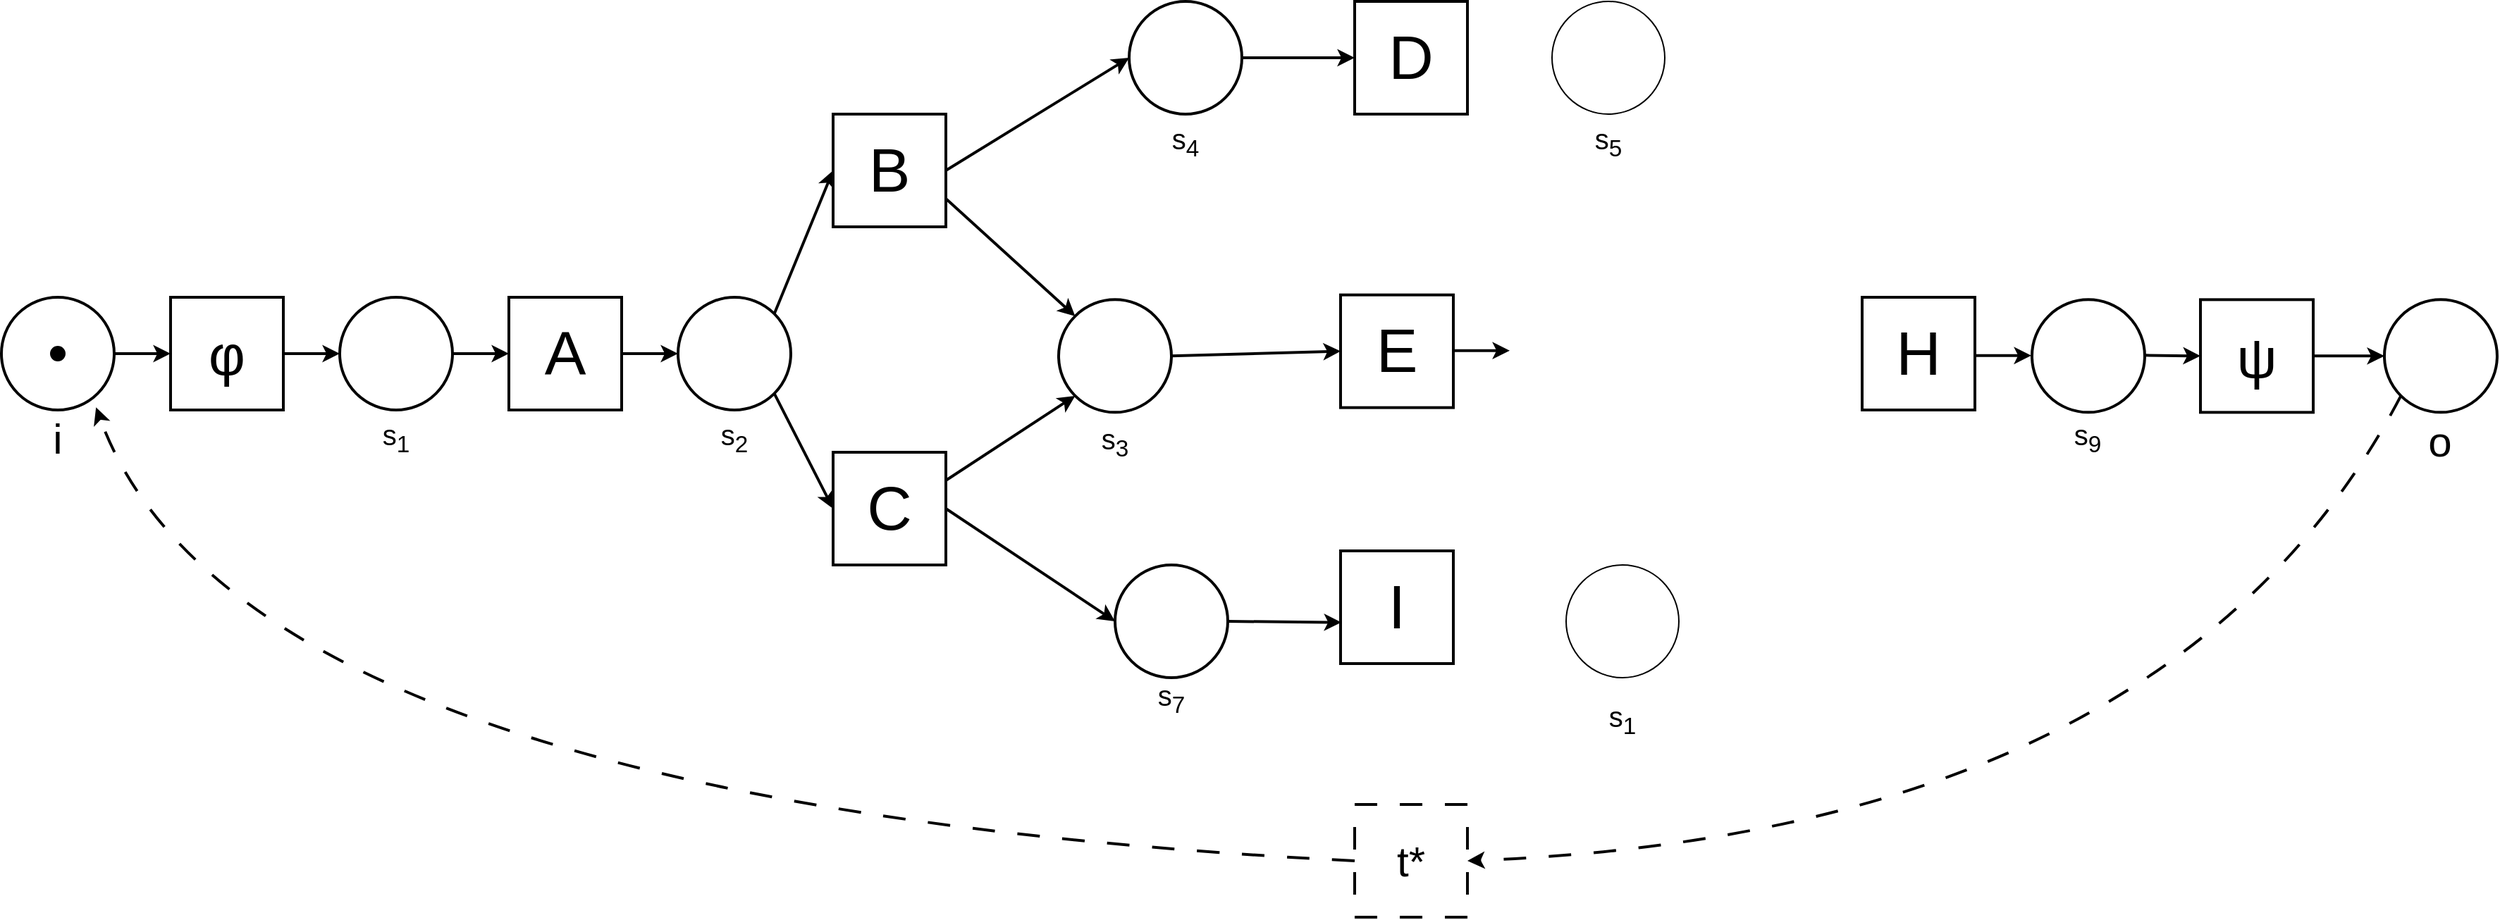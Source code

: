 <mxfile version="24.0.7" type="github">
  <diagram name="Seite-1" id="1NNdOXro35Tv1AhK0h71">
    <mxGraphModel dx="2049" dy="1876" grid="1" gridSize="10" guides="1" tooltips="1" connect="1" arrows="1" fold="1" page="1" pageScale="1" pageWidth="1169" pageHeight="827" math="0" shadow="0">
      <root>
        <mxCell id="0" />
        <mxCell id="1" parent="0" />
        <mxCell id="XnYZWJbcaLXLvjj-krjO-1" value="" style="ellipse;whiteSpace=wrap;html=1;aspect=fixed;strokeWidth=2;" vertex="1" parent="1">
          <mxGeometry x="90" y="210" width="80" height="80" as="geometry" />
        </mxCell>
        <mxCell id="XnYZWJbcaLXLvjj-krjO-2" value="" style="ellipse;whiteSpace=wrap;html=1;aspect=fixed;strokeWidth=2;" vertex="1" parent="1">
          <mxGeometry x="890" width="80" height="80" as="geometry" />
        </mxCell>
        <mxCell id="XnYZWJbcaLXLvjj-krjO-3" value="" style="ellipse;whiteSpace=wrap;html=1;aspect=fixed;strokeWidth=2;" vertex="1" parent="1">
          <mxGeometry x="330" y="210" width="80" height="80" as="geometry" />
        </mxCell>
        <mxCell id="XnYZWJbcaLXLvjj-krjO-5" value="" style="ellipse;whiteSpace=wrap;html=1;aspect=fixed;strokeWidth=2;" vertex="1" parent="1">
          <mxGeometry x="570" y="210" width="80" height="80" as="geometry" />
        </mxCell>
        <mxCell id="XnYZWJbcaLXLvjj-krjO-6" value="φ" style="rounded=0;whiteSpace=wrap;html=1;fontSize=40;strokeWidth=2;" vertex="1" parent="1">
          <mxGeometry x="210" y="210" width="80" height="80" as="geometry" />
        </mxCell>
        <mxCell id="XnYZWJbcaLXLvjj-krjO-7" value="A" style="rounded=0;whiteSpace=wrap;html=1;fontSize=44;strokeWidth=2;" vertex="1" parent="1">
          <mxGeometry x="450" y="210" width="80" height="80" as="geometry" />
        </mxCell>
        <mxCell id="XnYZWJbcaLXLvjj-krjO-8" value="B" style="rounded=0;whiteSpace=wrap;html=1;fontSize=44;strokeWidth=2;" vertex="1" parent="1">
          <mxGeometry x="680" y="80" width="80" height="80" as="geometry" />
        </mxCell>
        <mxCell id="XnYZWJbcaLXLvjj-krjO-9" value="E" style="rounded=0;whiteSpace=wrap;html=1;fontSize=44;strokeWidth=2;" vertex="1" parent="1">
          <mxGeometry x="1040" y="208.32" width="80" height="80" as="geometry" />
        </mxCell>
        <mxCell id="XnYZWJbcaLXLvjj-krjO-10" value="" style="endArrow=classic;html=1;rounded=0;curved=1;exitX=1;exitY=0.5;exitDx=0;exitDy=0;strokeWidth=2;" edge="1" parent="1" source="XnYZWJbcaLXLvjj-krjO-6">
          <mxGeometry width="50" height="50" relative="1" as="geometry">
            <mxPoint x="350" y="300" as="sourcePoint" />
            <mxPoint x="330" y="250" as="targetPoint" />
          </mxGeometry>
        </mxCell>
        <mxCell id="XnYZWJbcaLXLvjj-krjO-11" value="" style="endArrow=classic;html=1;rounded=0;curved=1;entryX=0;entryY=0.5;entryDx=0;entryDy=0;exitX=1;exitY=0.5;exitDx=0;exitDy=0;strokeWidth=2;" edge="1" parent="1" source="XnYZWJbcaLXLvjj-krjO-3" target="XnYZWJbcaLXLvjj-krjO-7">
          <mxGeometry width="50" height="50" relative="1" as="geometry">
            <mxPoint x="350" y="300" as="sourcePoint" />
            <mxPoint x="400" y="250" as="targetPoint" />
          </mxGeometry>
        </mxCell>
        <mxCell id="XnYZWJbcaLXLvjj-krjO-12" value="" style="endArrow=classic;html=1;rounded=0;curved=1;exitX=1;exitY=0.5;exitDx=0;exitDy=0;entryX=0;entryY=0.5;entryDx=0;entryDy=0;strokeWidth=2;" edge="1" parent="1" source="XnYZWJbcaLXLvjj-krjO-7" target="XnYZWJbcaLXLvjj-krjO-5">
          <mxGeometry width="50" height="50" relative="1" as="geometry">
            <mxPoint x="600" y="280" as="sourcePoint" />
            <mxPoint x="650" y="230" as="targetPoint" />
          </mxGeometry>
        </mxCell>
        <mxCell id="XnYZWJbcaLXLvjj-krjO-13" value="" style="endArrow=classic;html=1;rounded=0;curved=1;exitX=1;exitY=0;exitDx=0;exitDy=0;entryX=0;entryY=0.5;entryDx=0;entryDy=0;strokeWidth=2;" edge="1" parent="1" source="XnYZWJbcaLXLvjj-krjO-5" target="XnYZWJbcaLXLvjj-krjO-8">
          <mxGeometry width="50" height="50" relative="1" as="geometry">
            <mxPoint x="600" y="250" as="sourcePoint" />
            <mxPoint x="650" y="250" as="targetPoint" />
          </mxGeometry>
        </mxCell>
        <mxCell id="XnYZWJbcaLXLvjj-krjO-14" value="" style="endArrow=classic;html=1;rounded=0;curved=1;exitX=1;exitY=0.5;exitDx=0;exitDy=0;entryX=0;entryY=0.5;entryDx=0;entryDy=0;strokeWidth=2;" edge="1" parent="1" source="XnYZWJbcaLXLvjj-krjO-8" target="XnYZWJbcaLXLvjj-krjO-2">
          <mxGeometry width="50" height="50" relative="1" as="geometry">
            <mxPoint x="620" y="320" as="sourcePoint" />
            <mxPoint x="670" y="270" as="targetPoint" />
          </mxGeometry>
        </mxCell>
        <mxCell id="XnYZWJbcaLXLvjj-krjO-15" value="" style="ellipse;whiteSpace=wrap;html=1;aspect=fixed;strokeWidth=2;" vertex="1" parent="1">
          <mxGeometry x="880" y="400" width="80" height="80" as="geometry" />
        </mxCell>
        <mxCell id="XnYZWJbcaLXLvjj-krjO-17" value="" style="endArrow=classic;html=1;rounded=0;curved=1;exitX=1;exitY=0.5;exitDx=0;exitDy=0;strokeWidth=2;entryX=0.007;entryY=0.635;entryDx=0;entryDy=0;entryPerimeter=0;" edge="1" parent="1" source="XnYZWJbcaLXLvjj-krjO-15" target="XnYZWJbcaLXLvjj-krjO-37">
          <mxGeometry width="50" height="50" relative="1" as="geometry">
            <mxPoint x="1000" y="290" as="sourcePoint" />
            <mxPoint x="1050" y="400" as="targetPoint" />
          </mxGeometry>
        </mxCell>
        <mxCell id="XnYZWJbcaLXLvjj-krjO-18" value="" style="endArrow=classic;html=1;rounded=0;curved=1;entryX=0;entryY=0.5;entryDx=0;entryDy=0;exitX=1;exitY=0.5;exitDx=0;exitDy=0;strokeWidth=2;" edge="1" parent="1" source="XnYZWJbcaLXLvjj-krjO-1" target="XnYZWJbcaLXLvjj-krjO-6">
          <mxGeometry width="50" height="50" relative="1" as="geometry">
            <mxPoint x="400" y="330" as="sourcePoint" />
            <mxPoint x="450" y="400" as="targetPoint" />
          </mxGeometry>
        </mxCell>
        <mxCell id="XnYZWJbcaLXLvjj-krjO-19" value="t*" style="rounded=0;whiteSpace=wrap;html=1;dashed=1;dashPattern=8 8;fontSize=30;strokeWidth=2;" vertex="1" parent="1">
          <mxGeometry x="1050" y="570" width="80" height="80" as="geometry" />
        </mxCell>
        <mxCell id="XnYZWJbcaLXLvjj-krjO-20" value="" style="endArrow=classic;html=1;rounded=0;curved=1;entryX=1;entryY=0.5;entryDx=0;entryDy=0;exitX=0;exitY=1;exitDx=0;exitDy=0;dashed=1;dashPattern=8 8;strokeWidth=2;" edge="1" parent="1" source="XnYZWJbcaLXLvjj-krjO-22" target="XnYZWJbcaLXLvjj-krjO-19">
          <mxGeometry width="50" height="50" relative="1" as="geometry">
            <mxPoint x="990" y="360" as="sourcePoint" />
            <mxPoint x="900" y="440" as="targetPoint" />
            <Array as="points">
              <mxPoint x="1630" y="590" />
            </Array>
          </mxGeometry>
        </mxCell>
        <mxCell id="XnYZWJbcaLXLvjj-krjO-21" value="" style="endArrow=classic;html=1;rounded=0;curved=1;entryX=0.839;entryY=0.977;entryDx=0;entryDy=0;exitX=0;exitY=0.5;exitDx=0;exitDy=0;dashed=1;dashPattern=8 8;entryPerimeter=0;strokeWidth=2;" edge="1" parent="1" source="XnYZWJbcaLXLvjj-krjO-19" target="XnYZWJbcaLXLvjj-krjO-1">
          <mxGeometry width="50" height="50" relative="1" as="geometry">
            <mxPoint x="670" y="344" as="sourcePoint" />
            <mxPoint x="350" y="504" as="targetPoint" />
            <Array as="points">
              <mxPoint x="260" y="570" />
            </Array>
          </mxGeometry>
        </mxCell>
        <mxCell id="XnYZWJbcaLXLvjj-krjO-22" value="" style="ellipse;whiteSpace=wrap;html=1;aspect=fixed;strokeWidth=2;" vertex="1" parent="1">
          <mxGeometry x="1780.48" y="211.68" width="80" height="80" as="geometry" />
        </mxCell>
        <mxCell id="XnYZWJbcaLXLvjj-krjO-23" value="ψ" style="rounded=0;whiteSpace=wrap;html=1;fontSize=40;strokeWidth=2;" vertex="1" parent="1">
          <mxGeometry x="1650" y="211.68" width="80" height="80" as="geometry" />
        </mxCell>
        <mxCell id="XnYZWJbcaLXLvjj-krjO-24" value="" style="endArrow=classic;html=1;rounded=0;curved=1;exitX=1;exitY=0.5;exitDx=0;exitDy=0;strokeWidth=2;entryX=0;entryY=0.5;entryDx=0;entryDy=0;" edge="1" parent="1" source="XnYZWJbcaLXLvjj-krjO-23" target="XnYZWJbcaLXLvjj-krjO-22">
          <mxGeometry width="50" height="50" relative="1" as="geometry">
            <mxPoint x="1810.48" y="301.68" as="sourcePoint" />
            <mxPoint x="1770" y="220" as="targetPoint" />
          </mxGeometry>
        </mxCell>
        <mxCell id="XnYZWJbcaLXLvjj-krjO-26" value="i" style="text;html=1;strokeColor=none;fillColor=none;align=center;verticalAlign=middle;whiteSpace=wrap;rounded=0;fontSize=30;" vertex="1" parent="1">
          <mxGeometry x="100" y="290" width="60" height="40" as="geometry" />
        </mxCell>
        <mxCell id="XnYZWJbcaLXLvjj-krjO-27" value="o" style="text;html=1;strokeColor=none;fillColor=none;align=center;verticalAlign=middle;whiteSpace=wrap;rounded=0;fontSize=30;" vertex="1" parent="1">
          <mxGeometry x="1790.48" y="291.68" width="60" height="40" as="geometry" />
        </mxCell>
        <mxCell id="XnYZWJbcaLXLvjj-krjO-28" value="s&lt;sub&gt;1&lt;/sub&gt;" style="text;html=1;strokeColor=none;fillColor=none;align=center;verticalAlign=middle;whiteSpace=wrap;rounded=0;fontSize=20;" vertex="1" parent="1">
          <mxGeometry x="340" y="290" width="60" height="40" as="geometry" />
        </mxCell>
        <mxCell id="XnYZWJbcaLXLvjj-krjO-29" value="&lt;div style=&quot;font-size: 20px;&quot;&gt;s&lt;sub&gt;2&lt;/sub&gt;&lt;/div&gt;" style="text;html=1;strokeColor=none;fillColor=none;align=center;verticalAlign=middle;whiteSpace=wrap;rounded=0;fontSize=20;" vertex="1" parent="1">
          <mxGeometry x="580" y="290" width="60" height="40" as="geometry" />
        </mxCell>
        <mxCell id="XnYZWJbcaLXLvjj-krjO-30" value="s&lt;sub&gt;4&lt;/sub&gt;" style="text;html=1;strokeColor=none;fillColor=none;align=center;verticalAlign=middle;whiteSpace=wrap;rounded=0;fontSize=20;" vertex="1" parent="1">
          <mxGeometry x="900" y="80" width="60" height="40" as="geometry" />
        </mxCell>
        <mxCell id="XnYZWJbcaLXLvjj-krjO-31" value="s&lt;sub&gt;7&lt;/sub&gt;" style="text;html=1;strokeColor=none;fillColor=none;align=center;verticalAlign=middle;whiteSpace=wrap;rounded=0;fontSize=20;" vertex="1" parent="1">
          <mxGeometry x="890" y="475" width="60" height="40" as="geometry" />
        </mxCell>
        <mxCell id="XnYZWJbcaLXLvjj-krjO-34" value="" style="ellipse;whiteSpace=wrap;html=1;aspect=fixed;strokeWidth=2;" vertex="1" parent="1">
          <mxGeometry x="840" y="211.68" width="80" height="80" as="geometry" />
        </mxCell>
        <mxCell id="XnYZWJbcaLXLvjj-krjO-35" value="s&lt;sub&gt;3&lt;/sub&gt;" style="text;html=1;strokeColor=none;fillColor=none;align=center;verticalAlign=middle;whiteSpace=wrap;rounded=0;fontSize=20;" vertex="1" parent="1">
          <mxGeometry x="850" y="293.36" width="60" height="40" as="geometry" />
        </mxCell>
        <mxCell id="XnYZWJbcaLXLvjj-krjO-36" value="D" style="rounded=0;whiteSpace=wrap;html=1;fontSize=44;strokeWidth=2;" vertex="1" parent="1">
          <mxGeometry x="1050" width="80" height="80" as="geometry" />
        </mxCell>
        <mxCell id="XnYZWJbcaLXLvjj-krjO-37" value="I" style="rounded=0;whiteSpace=wrap;html=1;fontSize=44;strokeWidth=2;" vertex="1" parent="1">
          <mxGeometry x="1040" y="390" width="80" height="80" as="geometry" />
        </mxCell>
        <mxCell id="XnYZWJbcaLXLvjj-krjO-38" value="" style="endArrow=classic;html=1;rounded=0;curved=1;strokeWidth=2;entryX=0;entryY=0.5;entryDx=0;entryDy=0;exitX=1;exitY=0.5;exitDx=0;exitDy=0;" edge="1" parent="1" source="XnYZWJbcaLXLvjj-krjO-2" target="XnYZWJbcaLXLvjj-krjO-36">
          <mxGeometry width="50" height="50" relative="1" as="geometry">
            <mxPoint x="1030" y="-20" as="sourcePoint" />
            <mxPoint x="1141" y="-9.59" as="targetPoint" />
          </mxGeometry>
        </mxCell>
        <mxCell id="XnYZWJbcaLXLvjj-krjO-40" value="" style="ellipse;whiteSpace=wrap;html=1;aspect=fixed;strokeWidth=2;" vertex="1" parent="1">
          <mxGeometry x="1530.48" y="211.68" width="80" height="80" as="geometry" />
        </mxCell>
        <mxCell id="XnYZWJbcaLXLvjj-krjO-41" value="s&lt;sub&gt;9&lt;/sub&gt;" style="text;html=1;strokeColor=none;fillColor=none;align=center;verticalAlign=middle;whiteSpace=wrap;rounded=0;fontSize=20;" vertex="1" parent="1">
          <mxGeometry x="1540.48" y="290" width="60" height="40" as="geometry" />
        </mxCell>
        <mxCell id="XnYZWJbcaLXLvjj-krjO-44" value="" style="endArrow=classic;html=1;rounded=0;curved=1;exitX=1;exitY=0.5;exitDx=0;exitDy=0;entryX=0;entryY=0.5;entryDx=0;entryDy=0;strokeWidth=2;" edge="1" parent="1" target="XnYZWJbcaLXLvjj-krjO-23">
          <mxGeometry width="50" height="50" relative="1" as="geometry">
            <mxPoint x="1610.48" y="251.18" as="sourcePoint" />
            <mxPoint x="1670.48" y="251.18" as="targetPoint" />
          </mxGeometry>
        </mxCell>
        <mxCell id="XnYZWJbcaLXLvjj-krjO-45" value="C" style="rounded=0;whiteSpace=wrap;html=1;fontSize=44;strokeWidth=2;" vertex="1" parent="1">
          <mxGeometry x="680" y="320" width="80" height="80" as="geometry" />
        </mxCell>
        <mxCell id="XnYZWJbcaLXLvjj-krjO-46" value="" style="endArrow=classic;html=1;rounded=0;curved=1;entryX=0;entryY=0.5;entryDx=0;entryDy=0;strokeWidth=2;exitX=1;exitY=1;exitDx=0;exitDy=0;" edge="1" parent="1" source="XnYZWJbcaLXLvjj-krjO-5" target="XnYZWJbcaLXLvjj-krjO-45">
          <mxGeometry width="50" height="50" relative="1" as="geometry">
            <mxPoint x="595" y="287" as="sourcePoint" />
            <mxPoint x="677" y="149" as="targetPoint" />
          </mxGeometry>
        </mxCell>
        <mxCell id="XnYZWJbcaLXLvjj-krjO-47" value="H" style="rounded=0;whiteSpace=wrap;html=1;fontSize=44;strokeWidth=2;" vertex="1" parent="1">
          <mxGeometry x="1410" y="210" width="80" height="80" as="geometry" />
        </mxCell>
        <mxCell id="XnYZWJbcaLXLvjj-krjO-48" value="" style="endArrow=classic;html=1;rounded=0;curved=1;exitX=1;exitY=0.5;exitDx=0;exitDy=0;strokeWidth=2;entryX=0;entryY=0.5;entryDx=0;entryDy=0;" edge="1" parent="1" target="XnYZWJbcaLXLvjj-krjO-15" source="XnYZWJbcaLXLvjj-krjO-45">
          <mxGeometry width="50" height="50" relative="1" as="geometry">
            <mxPoint x="770" y="408.5" as="sourcePoint" />
            <mxPoint x="910" y="410" as="targetPoint" />
          </mxGeometry>
        </mxCell>
        <mxCell id="XnYZWJbcaLXLvjj-krjO-50" value="" style="endArrow=classic;html=1;rounded=0;curved=1;exitX=1;exitY=0.5;exitDx=0;exitDy=0;entryX=0;entryY=0.5;entryDx=0;entryDy=0;strokeWidth=2;" edge="1" parent="1" source="XnYZWJbcaLXLvjj-krjO-34">
          <mxGeometry width="50" height="50" relative="1" as="geometry">
            <mxPoint x="1000" y="248.28" as="sourcePoint" />
            <mxPoint x="1040" y="248.28" as="targetPoint" />
          </mxGeometry>
        </mxCell>
        <mxCell id="XnYZWJbcaLXLvjj-krjO-51" value="" style="endArrow=classic;html=1;rounded=0;curved=1;entryX=0;entryY=0;entryDx=0;entryDy=0;strokeWidth=2;exitX=1;exitY=0.75;exitDx=0;exitDy=0;" edge="1" parent="1" source="XnYZWJbcaLXLvjj-krjO-8" target="XnYZWJbcaLXLvjj-krjO-34">
          <mxGeometry width="50" height="50" relative="1" as="geometry">
            <mxPoint x="790" y="130" as="sourcePoint" />
            <mxPoint x="930" y="120" as="targetPoint" />
          </mxGeometry>
        </mxCell>
        <mxCell id="XnYZWJbcaLXLvjj-krjO-52" value="" style="endArrow=classic;html=1;rounded=0;curved=1;entryX=0;entryY=1;entryDx=0;entryDy=0;strokeWidth=2;exitX=1;exitY=0.25;exitDx=0;exitDy=0;" edge="1" parent="1" source="XnYZWJbcaLXLvjj-krjO-45" target="XnYZWJbcaLXLvjj-krjO-34">
          <mxGeometry width="50" height="50" relative="1" as="geometry">
            <mxPoint x="780" y="140" as="sourcePoint" />
            <mxPoint x="860" y="220" as="targetPoint" />
          </mxGeometry>
        </mxCell>
        <mxCell id="XnYZWJbcaLXLvjj-krjO-56" value="" style="endArrow=classic;html=1;rounded=0;curved=1;exitX=1;exitY=0.5;exitDx=0;exitDy=0;entryX=0;entryY=0.5;entryDx=0;entryDy=0;strokeWidth=2;" edge="1" parent="1">
          <mxGeometry width="50" height="50" relative="1" as="geometry">
            <mxPoint x="1120" y="247.82" as="sourcePoint" />
            <mxPoint x="1160" y="247.82" as="targetPoint" />
          </mxGeometry>
        </mxCell>
        <mxCell id="XnYZWJbcaLXLvjj-krjO-60" value="" style="endArrow=classic;html=1;rounded=0;curved=1;exitX=1;exitY=0.5;exitDx=0;exitDy=0;entryX=0;entryY=0.5;entryDx=0;entryDy=0;strokeWidth=2;" edge="1" parent="1">
          <mxGeometry width="50" height="50" relative="1" as="geometry">
            <mxPoint x="1490" y="251.34" as="sourcePoint" />
            <mxPoint x="1530" y="251.34" as="targetPoint" />
          </mxGeometry>
        </mxCell>
        <mxCell id="XnYZWJbcaLXLvjj-krjO-62" value="s&lt;sub&gt;5&lt;/sub&gt;" style="text;html=1;strokeColor=none;fillColor=none;align=center;verticalAlign=middle;whiteSpace=wrap;rounded=0;fontSize=20;" vertex="1" parent="1">
          <mxGeometry x="1200" y="80" width="60" height="40" as="geometry" />
        </mxCell>
        <mxCell id="XnYZWJbcaLXLvjj-krjO-65" value="" style="ellipse;whiteSpace=wrap;html=1;aspect=fixed;fillColor=#000000;" vertex="1" parent="1">
          <mxGeometry x="125" y="245" width="10" height="10" as="geometry" />
        </mxCell>
        <mxCell id="XnYZWJbcaLXLvjj-krjO-66" value="" style="ellipse;whiteSpace=wrap;html=1;aspect=fixed;" vertex="1" parent="1">
          <mxGeometry x="1190" width="80" height="80" as="geometry" />
        </mxCell>
        <mxCell id="XnYZWJbcaLXLvjj-krjO-67" value="" style="ellipse;whiteSpace=wrap;html=1;aspect=fixed;" vertex="1" parent="1">
          <mxGeometry x="1200" y="400" width="80" height="80" as="geometry" />
        </mxCell>
        <mxCell id="XnYZWJbcaLXLvjj-krjO-68" value="s&lt;sub&gt;1&lt;/sub&gt;" style="text;html=1;strokeColor=none;fillColor=none;align=center;verticalAlign=middle;whiteSpace=wrap;rounded=0;fontSize=20;" vertex="1" parent="1">
          <mxGeometry x="1210" y="490" width="60" height="40" as="geometry" />
        </mxCell>
      </root>
    </mxGraphModel>
  </diagram>
</mxfile>
